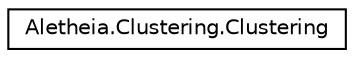 digraph "Graphical Class Hierarchy"
{
  edge [fontname="Helvetica",fontsize="10",labelfontname="Helvetica",labelfontsize="10"];
  node [fontname="Helvetica",fontsize="10",shape=record];
  rankdir="LR";
  Node0 [label="Aletheia.Clustering.Clustering",height=0.2,width=0.4,color="black", fillcolor="white", style="filled",URL="$class_aletheia_1_1_clustering_1_1_clustering.html"];
}
